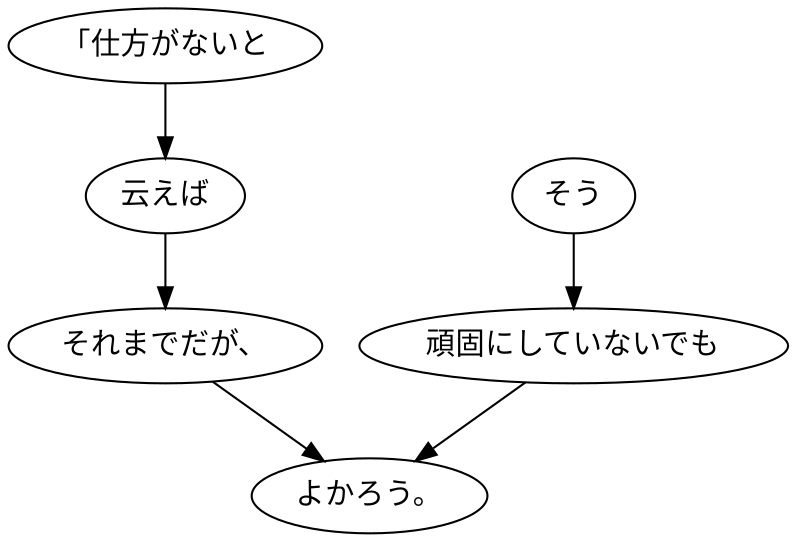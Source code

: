 digraph graph5358 {
	node0 [label="「仕方がないと"];
	node1 [label="云えば"];
	node2 [label="それまでだが、"];
	node3 [label="そう"];
	node4 [label="頑固にしていないでも"];
	node5 [label="よかろう。"];
	node0 -> node1;
	node1 -> node2;
	node2 -> node5;
	node3 -> node4;
	node4 -> node5;
}
